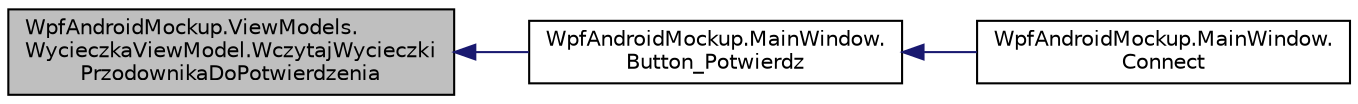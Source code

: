 digraph "WpfAndroidMockup.ViewModels.WycieczkaViewModel.WczytajWycieczkiPrzodownikaDoPotwierdzenia"
{
 // INTERACTIVE_SVG=YES
  edge [fontname="Helvetica",fontsize="10",labelfontname="Helvetica",labelfontsize="10"];
  node [fontname="Helvetica",fontsize="10",shape=record];
  rankdir="LR";
  Node62 [label="WpfAndroidMockup.ViewModels.\lWycieczkaViewModel.WczytajWycieczki\lPrzodownikaDoPotwierdzenia",height=0.2,width=0.4,color="black", fillcolor="grey75", style="filled", fontcolor="black"];
  Node62 -> Node63 [dir="back",color="midnightblue",fontsize="10",style="solid",fontname="Helvetica"];
  Node63 [label="WpfAndroidMockup.MainWindow.\lButton_Potwierdz",height=0.2,width=0.4,color="black", fillcolor="white", style="filled",URL="$class_wpf_android_mockup_1_1_main_window.html#a0315b4a69e850a01a7478af6c68ffd10",tooltip="Logika dla przycisku odpowiedzialnego za wywołanie przypadku użycia potwierdzania jako przodownik udz..."];
  Node63 -> Node64 [dir="back",color="midnightblue",fontsize="10",style="solid",fontname="Helvetica"];
  Node64 [label="WpfAndroidMockup.MainWindow.\lConnect",height=0.2,width=0.4,color="black", fillcolor="white", style="filled",URL="$class_wpf_android_mockup_1_1_main_window.html#adcfba8fb3f0c36593aed929c6aefa4dd"];
}
